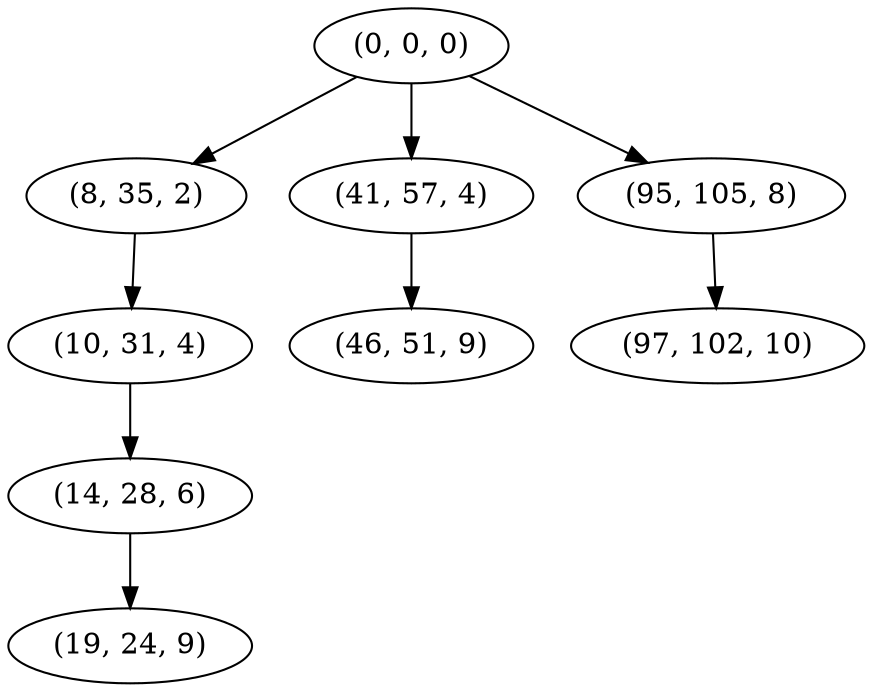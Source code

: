 digraph tree {
    "(0, 0, 0)";
    "(8, 35, 2)";
    "(10, 31, 4)";
    "(14, 28, 6)";
    "(19, 24, 9)";
    "(41, 57, 4)";
    "(46, 51, 9)";
    "(95, 105, 8)";
    "(97, 102, 10)";
    "(0, 0, 0)" -> "(8, 35, 2)";
    "(0, 0, 0)" -> "(41, 57, 4)";
    "(0, 0, 0)" -> "(95, 105, 8)";
    "(8, 35, 2)" -> "(10, 31, 4)";
    "(10, 31, 4)" -> "(14, 28, 6)";
    "(14, 28, 6)" -> "(19, 24, 9)";
    "(41, 57, 4)" -> "(46, 51, 9)";
    "(95, 105, 8)" -> "(97, 102, 10)";
}
